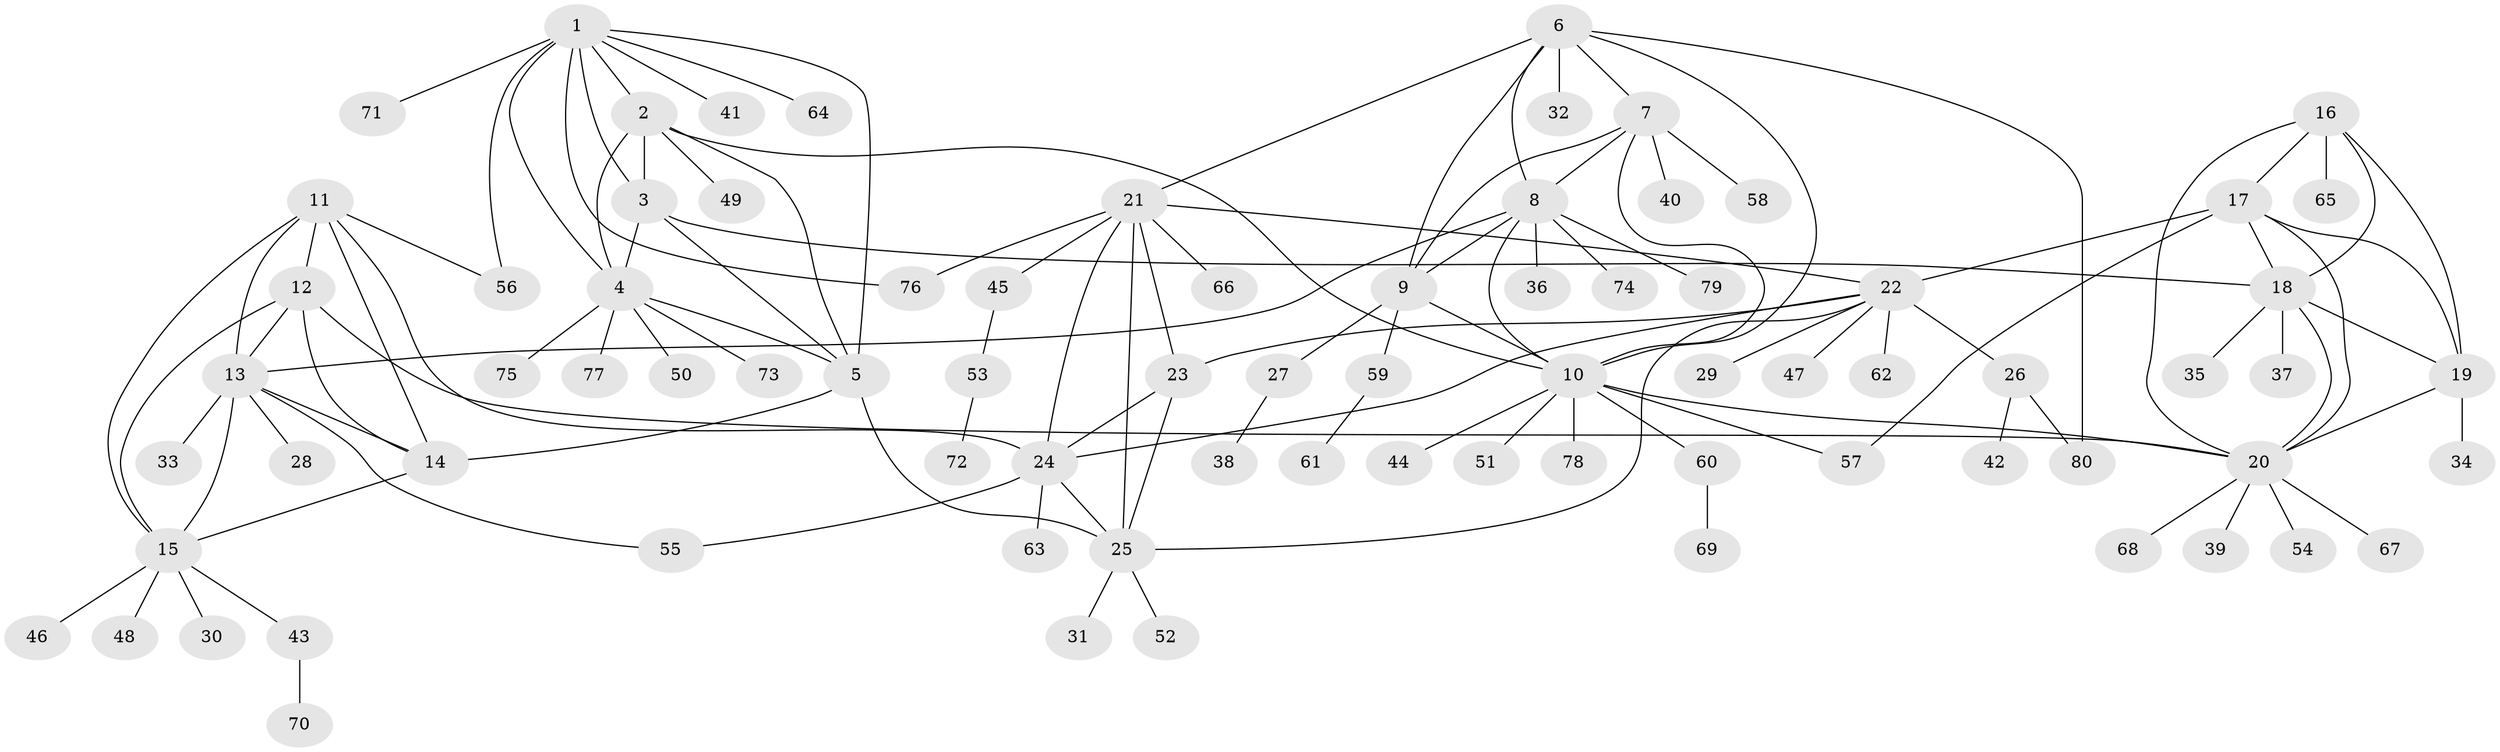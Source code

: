 // original degree distribution, {10: 0.017543859649122806, 7: 0.043859649122807015, 5: 0.02631578947368421, 9: 0.043859649122807015, 6: 0.03508771929824561, 8: 0.03508771929824561, 12: 0.008771929824561403, 11: 0.008771929824561403, 4: 0.008771929824561403, 1: 0.5964912280701754, 3: 0.017543859649122806, 2: 0.15789473684210525}
// Generated by graph-tools (version 1.1) at 2025/52/03/04/25 22:52:26]
// undirected, 80 vertices, 120 edges
graph export_dot {
  node [color=gray90,style=filled];
  1;
  2;
  3;
  4;
  5;
  6;
  7;
  8;
  9;
  10;
  11;
  12;
  13;
  14;
  15;
  16;
  17;
  18;
  19;
  20;
  21;
  22;
  23;
  24;
  25;
  26;
  27;
  28;
  29;
  30;
  31;
  32;
  33;
  34;
  35;
  36;
  37;
  38;
  39;
  40;
  41;
  42;
  43;
  44;
  45;
  46;
  47;
  48;
  49;
  50;
  51;
  52;
  53;
  54;
  55;
  56;
  57;
  58;
  59;
  60;
  61;
  62;
  63;
  64;
  65;
  66;
  67;
  68;
  69;
  70;
  71;
  72;
  73;
  74;
  75;
  76;
  77;
  78;
  79;
  80;
  1 -- 2 [weight=1.0];
  1 -- 3 [weight=1.0];
  1 -- 4 [weight=1.0];
  1 -- 5 [weight=1.0];
  1 -- 41 [weight=1.0];
  1 -- 56 [weight=1.0];
  1 -- 64 [weight=1.0];
  1 -- 71 [weight=1.0];
  1 -- 76 [weight=1.0];
  2 -- 3 [weight=1.0];
  2 -- 4 [weight=1.0];
  2 -- 5 [weight=1.0];
  2 -- 10 [weight=1.0];
  2 -- 49 [weight=1.0];
  3 -- 4 [weight=1.0];
  3 -- 5 [weight=1.0];
  3 -- 18 [weight=1.0];
  4 -- 5 [weight=1.0];
  4 -- 50 [weight=1.0];
  4 -- 73 [weight=1.0];
  4 -- 75 [weight=1.0];
  4 -- 77 [weight=1.0];
  5 -- 14 [weight=1.0];
  5 -- 25 [weight=1.0];
  6 -- 7 [weight=1.0];
  6 -- 8 [weight=1.0];
  6 -- 9 [weight=1.0];
  6 -- 10 [weight=1.0];
  6 -- 21 [weight=1.0];
  6 -- 32 [weight=1.0];
  6 -- 80 [weight=1.0];
  7 -- 8 [weight=1.0];
  7 -- 9 [weight=1.0];
  7 -- 10 [weight=1.0];
  7 -- 40 [weight=1.0];
  7 -- 58 [weight=1.0];
  8 -- 9 [weight=1.0];
  8 -- 10 [weight=1.0];
  8 -- 13 [weight=1.0];
  8 -- 36 [weight=1.0];
  8 -- 74 [weight=1.0];
  8 -- 79 [weight=1.0];
  9 -- 10 [weight=1.0];
  9 -- 27 [weight=1.0];
  9 -- 59 [weight=1.0];
  10 -- 20 [weight=1.0];
  10 -- 44 [weight=1.0];
  10 -- 51 [weight=1.0];
  10 -- 57 [weight=1.0];
  10 -- 60 [weight=1.0];
  10 -- 78 [weight=1.0];
  11 -- 12 [weight=1.0];
  11 -- 13 [weight=1.0];
  11 -- 14 [weight=1.0];
  11 -- 15 [weight=1.0];
  11 -- 24 [weight=1.0];
  11 -- 56 [weight=1.0];
  12 -- 13 [weight=1.0];
  12 -- 14 [weight=1.0];
  12 -- 15 [weight=1.0];
  12 -- 20 [weight=1.0];
  13 -- 14 [weight=1.0];
  13 -- 15 [weight=1.0];
  13 -- 28 [weight=1.0];
  13 -- 33 [weight=1.0];
  13 -- 55 [weight=1.0];
  14 -- 15 [weight=1.0];
  15 -- 30 [weight=1.0];
  15 -- 43 [weight=1.0];
  15 -- 46 [weight=1.0];
  15 -- 48 [weight=1.0];
  16 -- 17 [weight=1.0];
  16 -- 18 [weight=1.0];
  16 -- 19 [weight=1.0];
  16 -- 20 [weight=1.0];
  16 -- 65 [weight=1.0];
  17 -- 18 [weight=1.0];
  17 -- 19 [weight=1.0];
  17 -- 20 [weight=1.0];
  17 -- 22 [weight=1.0];
  17 -- 57 [weight=1.0];
  18 -- 19 [weight=1.0];
  18 -- 20 [weight=1.0];
  18 -- 35 [weight=1.0];
  18 -- 37 [weight=1.0];
  19 -- 20 [weight=1.0];
  19 -- 34 [weight=2.0];
  20 -- 39 [weight=1.0];
  20 -- 54 [weight=1.0];
  20 -- 67 [weight=1.0];
  20 -- 68 [weight=1.0];
  21 -- 22 [weight=1.0];
  21 -- 23 [weight=1.0];
  21 -- 24 [weight=1.0];
  21 -- 25 [weight=1.0];
  21 -- 45 [weight=1.0];
  21 -- 66 [weight=1.0];
  21 -- 76 [weight=1.0];
  22 -- 23 [weight=1.0];
  22 -- 24 [weight=1.0];
  22 -- 25 [weight=1.0];
  22 -- 26 [weight=1.0];
  22 -- 29 [weight=1.0];
  22 -- 47 [weight=1.0];
  22 -- 62 [weight=1.0];
  23 -- 24 [weight=1.0];
  23 -- 25 [weight=1.0];
  24 -- 25 [weight=1.0];
  24 -- 55 [weight=1.0];
  24 -- 63 [weight=1.0];
  25 -- 31 [weight=1.0];
  25 -- 52 [weight=1.0];
  26 -- 42 [weight=1.0];
  26 -- 80 [weight=1.0];
  27 -- 38 [weight=1.0];
  43 -- 70 [weight=1.0];
  45 -- 53 [weight=1.0];
  53 -- 72 [weight=1.0];
  59 -- 61 [weight=1.0];
  60 -- 69 [weight=1.0];
}
